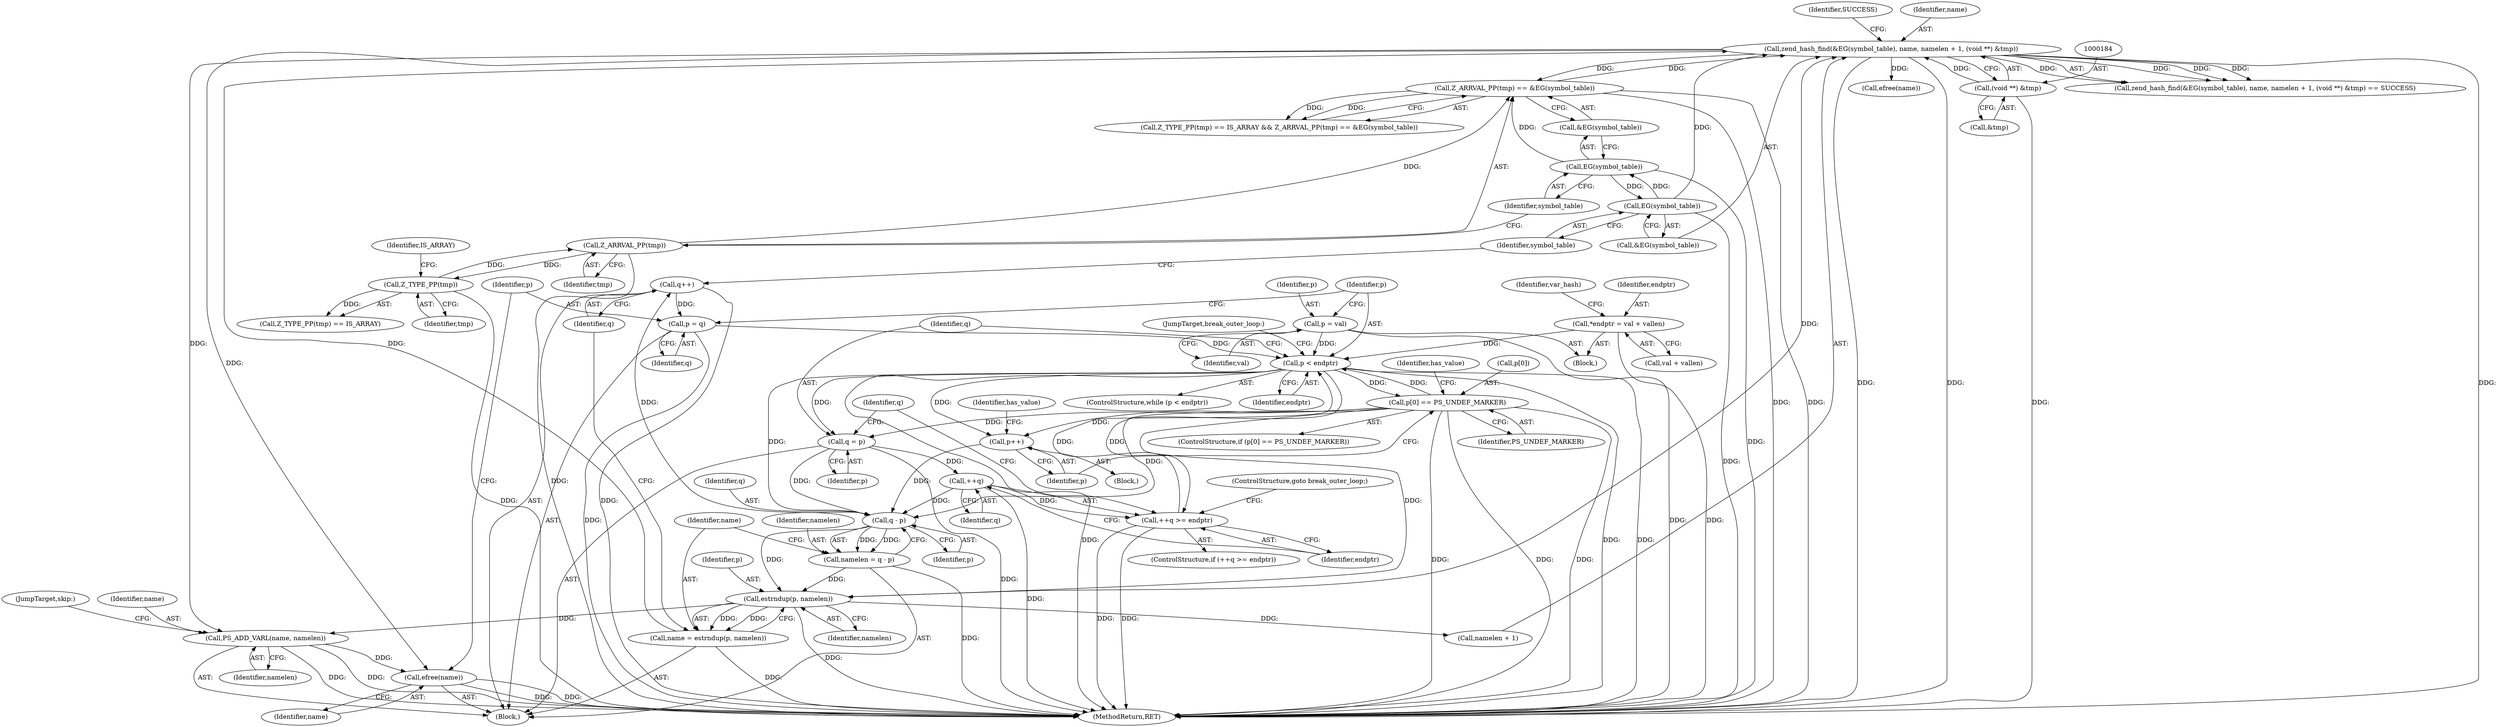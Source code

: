 digraph "0_php-src_8763c6090d627d8bb0ee1d030c30e58f406be9ce?w=1_0@API" {
"1000237" [label="(Call,efree(name))"];
"1000175" [label="(Call,zend_hash_find(&EG(symbol_table), name, namelen + 1, (void **) &tmp))"];
"1000196" [label="(Call,Z_ARRVAL_PP(tmp) == &EG(symbol_table))"];
"1000197" [label="(Call,Z_ARRVAL_PP(tmp))"];
"1000193" [label="(Call,Z_TYPE_PP(tmp))"];
"1000200" [label="(Call,EG(symbol_table))"];
"1000177" [label="(Call,EG(symbol_table))"];
"1000166" [label="(Call,name = estrndup(p, namelen))"];
"1000168" [label="(Call,estrndup(p, namelen))"];
"1000145" [label="(Call,p[0] == PS_UNDEF_MARKER)"];
"1000124" [label="(Call,p < endptr)"];
"1000239" [label="(Call,p = q)"];
"1000171" [label="(Call,q++)"];
"1000163" [label="(Call,q - p)"];
"1000129" [label="(Call,q = p)"];
"1000140" [label="(Call,++q)"];
"1000151" [label="(Call,p++)"];
"1000120" [label="(Call,p = val)"];
"1000139" [label="(Call,++q >= endptr)"];
"1000109" [label="(Call,*endptr = val + vallen)"];
"1000161" [label="(Call,namelen = q - p)"];
"1000183" [label="(Call,(void **) &tmp)"];
"1000233" [label="(Call,PS_ADD_VARL(name, namelen))"];
"1000110" [label="(Identifier,endptr)"];
"1000199" [label="(Call,&EG(symbol_table))"];
"1000159" [label="(Identifier,has_value)"];
"1000170" [label="(Identifier,namelen)"];
"1000177" [label="(Call,EG(symbol_table))"];
"1000238" [label="(Identifier,name)"];
"1000166" [label="(Call,name = estrndup(p, namelen))"];
"1000241" [label="(Identifier,q)"];
"1000227" [label="(Call,efree(name))"];
"1000142" [label="(Identifier,endptr)"];
"1000178" [label="(Identifier,symbol_table)"];
"1000162" [label="(Identifier,namelen)"];
"1000174" [label="(Call,zend_hash_find(&EG(symbol_table), name, namelen + 1, (void **) &tmp) == SUCCESS)"];
"1000169" [label="(Identifier,p)"];
"1000163" [label="(Call,q - p)"];
"1000151" [label="(Call,p++)"];
"1000247" [label="(MethodReturn,RET)"];
"1000194" [label="(Identifier,tmp)"];
"1000119" [label="(Identifier,var_hash)"];
"1000172" [label="(Identifier,q)"];
"1000124" [label="(Call,p < endptr)"];
"1000130" [label="(Identifier,q)"];
"1000233" [label="(Call,PS_ADD_VARL(name, namelen))"];
"1000175" [label="(Call,zend_hash_find(&EG(symbol_table), name, namelen + 1, (void **) &tmp))"];
"1000197" [label="(Call,Z_ARRVAL_PP(tmp))"];
"1000239" [label="(Call,p = q)"];
"1000123" [label="(ControlStructure,while (p < endptr))"];
"1000131" [label="(Identifier,p)"];
"1000122" [label="(Identifier,val)"];
"1000187" [label="(Identifier,SUCCESS)"];
"1000235" [label="(Identifier,namelen)"];
"1000126" [label="(Identifier,endptr)"];
"1000109" [label="(Call,*endptr = val + vallen)"];
"1000191" [label="(Call,Z_TYPE_PP(tmp) == IS_ARRAY && Z_ARRVAL_PP(tmp) == &EG(symbol_table))"];
"1000164" [label="(Identifier,q)"];
"1000154" [label="(Identifier,has_value)"];
"1000236" [label="(JumpTarget,skip:)"];
"1000127" [label="(Block,)"];
"1000161" [label="(Call,namelen = q - p)"];
"1000141" [label="(Identifier,q)"];
"1000196" [label="(Call,Z_ARRVAL_PP(tmp) == &EG(symbol_table))"];
"1000152" [label="(Identifier,p)"];
"1000120" [label="(Call,p = val)"];
"1000111" [label="(Call,val + vallen)"];
"1000139" [label="(Call,++q >= endptr)"];
"1000237" [label="(Call,efree(name))"];
"1000176" [label="(Call,&EG(symbol_table))"];
"1000193" [label="(Call,Z_TYPE_PP(tmp))"];
"1000149" [label="(Identifier,PS_UNDEF_MARKER)"];
"1000145" [label="(Call,p[0] == PS_UNDEF_MARKER)"];
"1000165" [label="(Identifier,p)"];
"1000140" [label="(Call,++q)"];
"1000192" [label="(Call,Z_TYPE_PP(tmp) == IS_ARRAY)"];
"1000240" [label="(Identifier,p)"];
"1000234" [label="(Identifier,name)"];
"1000143" [label="(ControlStructure,goto break_outer_loop;)"];
"1000183" [label="(Call,(void **) &tmp)"];
"1000121" [label="(Identifier,p)"];
"1000129" [label="(Call,q = p)"];
"1000180" [label="(Call,namelen + 1)"];
"1000144" [label="(ControlStructure,if (p[0] == PS_UNDEF_MARKER))"];
"1000104" [label="(Block,)"];
"1000201" [label="(Identifier,symbol_table)"];
"1000200" [label="(Call,EG(symbol_table))"];
"1000242" [label="(JumpTarget,break_outer_loop:)"];
"1000146" [label="(Call,p[0])"];
"1000135" [label="(Identifier,q)"];
"1000150" [label="(Block,)"];
"1000167" [label="(Identifier,name)"];
"1000125" [label="(Identifier,p)"];
"1000171" [label="(Call,q++)"];
"1000195" [label="(Identifier,IS_ARRAY)"];
"1000168" [label="(Call,estrndup(p, namelen))"];
"1000185" [label="(Call,&tmp)"];
"1000198" [label="(Identifier,tmp)"];
"1000138" [label="(ControlStructure,if (++q >= endptr))"];
"1000179" [label="(Identifier,name)"];
"1000237" -> "1000127"  [label="AST: "];
"1000237" -> "1000238"  [label="CFG: "];
"1000238" -> "1000237"  [label="AST: "];
"1000240" -> "1000237"  [label="CFG: "];
"1000237" -> "1000247"  [label="DDG: "];
"1000237" -> "1000247"  [label="DDG: "];
"1000175" -> "1000237"  [label="DDG: "];
"1000233" -> "1000237"  [label="DDG: "];
"1000175" -> "1000174"  [label="AST: "];
"1000175" -> "1000183"  [label="CFG: "];
"1000176" -> "1000175"  [label="AST: "];
"1000179" -> "1000175"  [label="AST: "];
"1000180" -> "1000175"  [label="AST: "];
"1000183" -> "1000175"  [label="AST: "];
"1000187" -> "1000175"  [label="CFG: "];
"1000175" -> "1000247"  [label="DDG: "];
"1000175" -> "1000247"  [label="DDG: "];
"1000175" -> "1000247"  [label="DDG: "];
"1000175" -> "1000174"  [label="DDG: "];
"1000175" -> "1000174"  [label="DDG: "];
"1000175" -> "1000174"  [label="DDG: "];
"1000175" -> "1000174"  [label="DDG: "];
"1000196" -> "1000175"  [label="DDG: "];
"1000177" -> "1000175"  [label="DDG: "];
"1000166" -> "1000175"  [label="DDG: "];
"1000168" -> "1000175"  [label="DDG: "];
"1000183" -> "1000175"  [label="DDG: "];
"1000175" -> "1000196"  [label="DDG: "];
"1000175" -> "1000227"  [label="DDG: "];
"1000175" -> "1000233"  [label="DDG: "];
"1000196" -> "1000191"  [label="AST: "];
"1000196" -> "1000199"  [label="CFG: "];
"1000197" -> "1000196"  [label="AST: "];
"1000199" -> "1000196"  [label="AST: "];
"1000191" -> "1000196"  [label="CFG: "];
"1000196" -> "1000247"  [label="DDG: "];
"1000196" -> "1000247"  [label="DDG: "];
"1000196" -> "1000191"  [label="DDG: "];
"1000196" -> "1000191"  [label="DDG: "];
"1000197" -> "1000196"  [label="DDG: "];
"1000200" -> "1000196"  [label="DDG: "];
"1000197" -> "1000198"  [label="CFG: "];
"1000198" -> "1000197"  [label="AST: "];
"1000201" -> "1000197"  [label="CFG: "];
"1000197" -> "1000247"  [label="DDG: "];
"1000197" -> "1000193"  [label="DDG: "];
"1000193" -> "1000197"  [label="DDG: "];
"1000193" -> "1000192"  [label="AST: "];
"1000193" -> "1000194"  [label="CFG: "];
"1000194" -> "1000193"  [label="AST: "];
"1000195" -> "1000193"  [label="CFG: "];
"1000193" -> "1000247"  [label="DDG: "];
"1000193" -> "1000192"  [label="DDG: "];
"1000200" -> "1000199"  [label="AST: "];
"1000200" -> "1000201"  [label="CFG: "];
"1000201" -> "1000200"  [label="AST: "];
"1000199" -> "1000200"  [label="CFG: "];
"1000200" -> "1000247"  [label="DDG: "];
"1000200" -> "1000177"  [label="DDG: "];
"1000177" -> "1000200"  [label="DDG: "];
"1000177" -> "1000176"  [label="AST: "];
"1000177" -> "1000178"  [label="CFG: "];
"1000178" -> "1000177"  [label="AST: "];
"1000176" -> "1000177"  [label="CFG: "];
"1000177" -> "1000247"  [label="DDG: "];
"1000166" -> "1000127"  [label="AST: "];
"1000166" -> "1000168"  [label="CFG: "];
"1000167" -> "1000166"  [label="AST: "];
"1000168" -> "1000166"  [label="AST: "];
"1000172" -> "1000166"  [label="CFG: "];
"1000166" -> "1000247"  [label="DDG: "];
"1000168" -> "1000166"  [label="DDG: "];
"1000168" -> "1000166"  [label="DDG: "];
"1000168" -> "1000170"  [label="CFG: "];
"1000169" -> "1000168"  [label="AST: "];
"1000170" -> "1000168"  [label="AST: "];
"1000168" -> "1000247"  [label="DDG: "];
"1000145" -> "1000168"  [label="DDG: "];
"1000163" -> "1000168"  [label="DDG: "];
"1000161" -> "1000168"  [label="DDG: "];
"1000168" -> "1000180"  [label="DDG: "];
"1000168" -> "1000233"  [label="DDG: "];
"1000145" -> "1000144"  [label="AST: "];
"1000145" -> "1000149"  [label="CFG: "];
"1000146" -> "1000145"  [label="AST: "];
"1000149" -> "1000145"  [label="AST: "];
"1000152" -> "1000145"  [label="CFG: "];
"1000159" -> "1000145"  [label="CFG: "];
"1000145" -> "1000247"  [label="DDG: "];
"1000145" -> "1000247"  [label="DDG: "];
"1000145" -> "1000247"  [label="DDG: "];
"1000145" -> "1000124"  [label="DDG: "];
"1000145" -> "1000129"  [label="DDG: "];
"1000124" -> "1000145"  [label="DDG: "];
"1000145" -> "1000151"  [label="DDG: "];
"1000145" -> "1000163"  [label="DDG: "];
"1000124" -> "1000123"  [label="AST: "];
"1000124" -> "1000126"  [label="CFG: "];
"1000125" -> "1000124"  [label="AST: "];
"1000126" -> "1000124"  [label="AST: "];
"1000130" -> "1000124"  [label="CFG: "];
"1000242" -> "1000124"  [label="CFG: "];
"1000124" -> "1000247"  [label="DDG: "];
"1000124" -> "1000247"  [label="DDG: "];
"1000124" -> "1000247"  [label="DDG: "];
"1000239" -> "1000124"  [label="DDG: "];
"1000120" -> "1000124"  [label="DDG: "];
"1000139" -> "1000124"  [label="DDG: "];
"1000109" -> "1000124"  [label="DDG: "];
"1000124" -> "1000129"  [label="DDG: "];
"1000124" -> "1000139"  [label="DDG: "];
"1000124" -> "1000151"  [label="DDG: "];
"1000124" -> "1000163"  [label="DDG: "];
"1000239" -> "1000127"  [label="AST: "];
"1000239" -> "1000241"  [label="CFG: "];
"1000240" -> "1000239"  [label="AST: "];
"1000241" -> "1000239"  [label="AST: "];
"1000125" -> "1000239"  [label="CFG: "];
"1000239" -> "1000247"  [label="DDG: "];
"1000171" -> "1000239"  [label="DDG: "];
"1000171" -> "1000127"  [label="AST: "];
"1000171" -> "1000172"  [label="CFG: "];
"1000172" -> "1000171"  [label="AST: "];
"1000178" -> "1000171"  [label="CFG: "];
"1000171" -> "1000247"  [label="DDG: "];
"1000163" -> "1000171"  [label="DDG: "];
"1000163" -> "1000161"  [label="AST: "];
"1000163" -> "1000165"  [label="CFG: "];
"1000164" -> "1000163"  [label="AST: "];
"1000165" -> "1000163"  [label="AST: "];
"1000161" -> "1000163"  [label="CFG: "];
"1000163" -> "1000161"  [label="DDG: "];
"1000163" -> "1000161"  [label="DDG: "];
"1000129" -> "1000163"  [label="DDG: "];
"1000140" -> "1000163"  [label="DDG: "];
"1000151" -> "1000163"  [label="DDG: "];
"1000129" -> "1000127"  [label="AST: "];
"1000129" -> "1000131"  [label="CFG: "];
"1000130" -> "1000129"  [label="AST: "];
"1000131" -> "1000129"  [label="AST: "];
"1000135" -> "1000129"  [label="CFG: "];
"1000129" -> "1000247"  [label="DDG: "];
"1000129" -> "1000140"  [label="DDG: "];
"1000140" -> "1000139"  [label="AST: "];
"1000140" -> "1000141"  [label="CFG: "];
"1000141" -> "1000140"  [label="AST: "];
"1000142" -> "1000140"  [label="CFG: "];
"1000140" -> "1000247"  [label="DDG: "];
"1000140" -> "1000139"  [label="DDG: "];
"1000151" -> "1000150"  [label="AST: "];
"1000151" -> "1000152"  [label="CFG: "];
"1000152" -> "1000151"  [label="AST: "];
"1000154" -> "1000151"  [label="CFG: "];
"1000120" -> "1000104"  [label="AST: "];
"1000120" -> "1000122"  [label="CFG: "];
"1000121" -> "1000120"  [label="AST: "];
"1000122" -> "1000120"  [label="AST: "];
"1000125" -> "1000120"  [label="CFG: "];
"1000120" -> "1000247"  [label="DDG: "];
"1000139" -> "1000138"  [label="AST: "];
"1000139" -> "1000142"  [label="CFG: "];
"1000142" -> "1000139"  [label="AST: "];
"1000135" -> "1000139"  [label="CFG: "];
"1000143" -> "1000139"  [label="CFG: "];
"1000139" -> "1000247"  [label="DDG: "];
"1000139" -> "1000247"  [label="DDG: "];
"1000109" -> "1000104"  [label="AST: "];
"1000109" -> "1000111"  [label="CFG: "];
"1000110" -> "1000109"  [label="AST: "];
"1000111" -> "1000109"  [label="AST: "];
"1000119" -> "1000109"  [label="CFG: "];
"1000109" -> "1000247"  [label="DDG: "];
"1000161" -> "1000127"  [label="AST: "];
"1000162" -> "1000161"  [label="AST: "];
"1000167" -> "1000161"  [label="CFG: "];
"1000161" -> "1000247"  [label="DDG: "];
"1000183" -> "1000185"  [label="CFG: "];
"1000184" -> "1000183"  [label="AST: "];
"1000185" -> "1000183"  [label="AST: "];
"1000183" -> "1000247"  [label="DDG: "];
"1000233" -> "1000127"  [label="AST: "];
"1000233" -> "1000235"  [label="CFG: "];
"1000234" -> "1000233"  [label="AST: "];
"1000235" -> "1000233"  [label="AST: "];
"1000236" -> "1000233"  [label="CFG: "];
"1000233" -> "1000247"  [label="DDG: "];
"1000233" -> "1000247"  [label="DDG: "];
}
